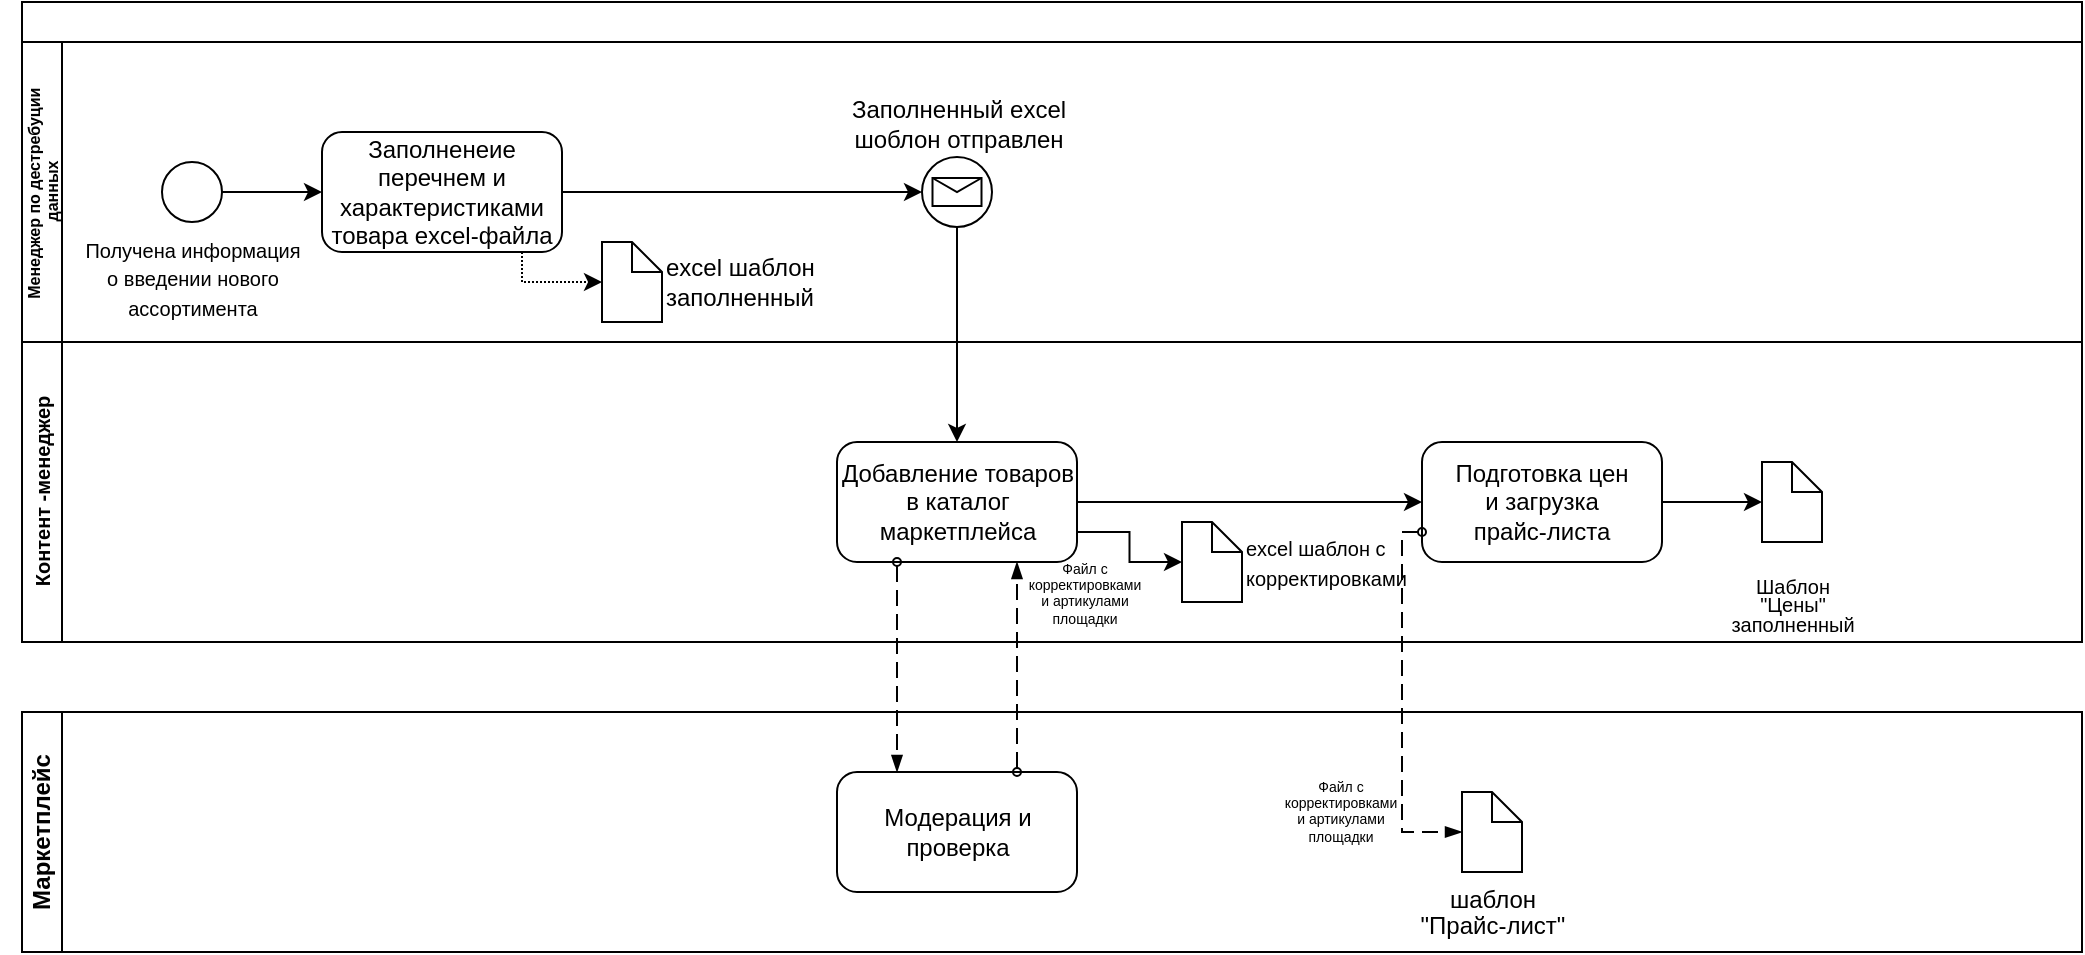 <mxfile version="24.8.6">
  <diagram name="Page-1" id="c7488fd3-1785-93aa-aadb-54a6760d102a">
    <mxGraphModel dx="363" dy="593" grid="1" gridSize="10" guides="1" tooltips="1" connect="1" arrows="1" fold="1" page="1" pageScale="1" pageWidth="1100" pageHeight="850" background="none" math="0" shadow="0">
      <root>
        <mxCell id="0" />
        <mxCell id="1" parent="0" />
        <mxCell id="2b4e8129b02d487f-1" value="" style="swimlane;html=1;childLayout=stackLayout;horizontal=1;startSize=20;horizontalStack=0;rounded=0;shadow=0;labelBackgroundColor=none;strokeWidth=1;fontFamily=Verdana;fontSize=8;align=center;" parent="1" vertex="1">
          <mxGeometry x="30" y="70" width="1030" height="320" as="geometry" />
        </mxCell>
        <mxCell id="2b4e8129b02d487f-2" value="&lt;p style=&quot;line-height: 60%;&quot;&gt;&lt;font style=&quot;font-size: 8px;&quot;&gt;Менеджер по дестребуции&amp;nbsp;&lt;br&gt;данных&lt;/font&gt;&lt;/p&gt;" style="swimlane;html=1;startSize=20;horizontal=0;" parent="2b4e8129b02d487f-1" vertex="1">
          <mxGeometry y="20" width="1030" height="150" as="geometry" />
        </mxCell>
        <mxCell id="PiPbr1PfLSAp2xPkQz8O-1" value="&lt;font style=&quot;font-size: 10px;&quot;&gt;Получена информация&lt;br&gt;о введении нового&lt;br&gt;ассортимента&lt;/font&gt;" style="points=[[0.145,0.145,0],[0.5,0,0],[0.855,0.145,0],[1,0.5,0],[0.855,0.855,0],[0.5,1,0],[0.145,0.855,0],[0,0.5,0]];shape=mxgraph.bpmn.event;html=1;verticalLabelPosition=bottom;labelBackgroundColor=#ffffff;verticalAlign=top;align=center;perimeter=ellipsePerimeter;outlineConnect=0;aspect=fixed;outline=standard;symbol=general;" vertex="1" parent="2b4e8129b02d487f-2">
          <mxGeometry x="70" y="60" width="30" height="30" as="geometry" />
        </mxCell>
        <mxCell id="PiPbr1PfLSAp2xPkQz8O-2" value="Заполненеие перечнем и характеристиками товара excel-файла" style="points=[[0.25,0,0],[0.5,0,0],[0.75,0,0],[1,0.25,0],[1,0.5,0],[1,0.75,0],[0.75,1,0],[0.5,1,0],[0.25,1,0],[0,0.75,0],[0,0.5,0],[0,0.25,0]];shape=mxgraph.bpmn.task;whiteSpace=wrap;rectStyle=rounded;size=10;html=1;container=1;expand=0;collapsible=0;taskMarker=abstract;" vertex="1" parent="2b4e8129b02d487f-2">
          <mxGeometry x="150" y="45" width="120" height="60" as="geometry" />
        </mxCell>
        <mxCell id="PiPbr1PfLSAp2xPkQz8O-3" style="edgeStyle=orthogonalEdgeStyle;rounded=0;orthogonalLoop=1;jettySize=auto;html=1;entryX=0;entryY=0.5;entryDx=0;entryDy=0;entryPerimeter=0;" edge="1" parent="2b4e8129b02d487f-2" source="PiPbr1PfLSAp2xPkQz8O-1" target="PiPbr1PfLSAp2xPkQz8O-2">
          <mxGeometry relative="1" as="geometry" />
        </mxCell>
        <mxCell id="PiPbr1PfLSAp2xPkQz8O-4" value="excel шаблон&lt;br&gt;заполненный" style="shape=mxgraph.bpmn.data;labelPosition=right;verticalLabelPosition=middle;align=left;verticalAlign=middle;size=15;html=1;" vertex="1" parent="2b4e8129b02d487f-2">
          <mxGeometry x="290" y="100" width="30" height="40" as="geometry" />
        </mxCell>
        <mxCell id="PiPbr1PfLSAp2xPkQz8O-10" style="edgeStyle=orthogonalEdgeStyle;rounded=0;orthogonalLoop=1;jettySize=auto;html=1;entryX=0;entryY=0.5;entryDx=0;entryDy=0;entryPerimeter=0;dashed=1;dashPattern=1 1;" edge="1" parent="2b4e8129b02d487f-2" source="PiPbr1PfLSAp2xPkQz8O-2" target="PiPbr1PfLSAp2xPkQz8O-4">
          <mxGeometry relative="1" as="geometry">
            <Array as="points">
              <mxPoint x="250" y="120" />
            </Array>
          </mxGeometry>
        </mxCell>
        <mxCell id="PiPbr1PfLSAp2xPkQz8O-11" value="Заполненный excel&lt;br&gt;шоблон отправлен" style="points=[[0.145,0.145,0],[0.5,0,0],[0.855,0.145,0],[1,0.5,0],[0.855,0.855,0],[0.5,1,0],[0.145,0.855,0],[0,0.5,0]];shape=mxgraph.bpmn.event;html=1;verticalLabelPosition=top;labelBackgroundColor=#ffffff;verticalAlign=bottom;align=center;perimeter=ellipsePerimeter;outlineConnect=0;aspect=fixed;outline=standard;symbol=message;labelPosition=center;" vertex="1" parent="2b4e8129b02d487f-2">
          <mxGeometry x="450" y="57.5" width="35" height="35" as="geometry" />
        </mxCell>
        <mxCell id="PiPbr1PfLSAp2xPkQz8O-12" style="edgeStyle=orthogonalEdgeStyle;rounded=0;orthogonalLoop=1;jettySize=auto;html=1;entryX=0;entryY=0.5;entryDx=0;entryDy=0;entryPerimeter=0;" edge="1" parent="2b4e8129b02d487f-2" source="PiPbr1PfLSAp2xPkQz8O-2" target="PiPbr1PfLSAp2xPkQz8O-11">
          <mxGeometry relative="1" as="geometry" />
        </mxCell>
        <mxCell id="2b4e8129b02d487f-3" value="&lt;p style=&quot;line-height: 80%;&quot;&gt;&lt;font style=&quot;font-size: 10px;&quot;&gt;Контент -менеджер&lt;/font&gt;&lt;/p&gt;" style="swimlane;html=1;startSize=20;horizontal=0;" parent="2b4e8129b02d487f-1" vertex="1">
          <mxGeometry y="170" width="1030" height="150" as="geometry" />
        </mxCell>
        <mxCell id="PiPbr1PfLSAp2xPkQz8O-13" value="Добавление товаров&lt;br&gt;в каталог маркетплейса" style="points=[[0.25,0,0],[0.5,0,0],[0.75,0,0],[1,0.25,0],[1,0.5,0],[1,0.75,0],[0.75,1,0],[0.5,1,0],[0.25,1,0],[0,0.75,0],[0,0.5,0],[0,0.25,0]];shape=mxgraph.bpmn.task;whiteSpace=wrap;rectStyle=rounded;size=10;html=1;container=1;expand=0;collapsible=0;taskMarker=abstract;" vertex="1" parent="2b4e8129b02d487f-3">
          <mxGeometry x="407.5" y="50" width="120" height="60" as="geometry" />
        </mxCell>
        <mxCell id="PiPbr1PfLSAp2xPkQz8O-20" value="&lt;font style=&quot;font-size: 10px;&quot;&gt;excel шаблон с&lt;br&gt;корректировками&lt;/font&gt;" style="shape=mxgraph.bpmn.data;labelPosition=right;verticalLabelPosition=middle;align=left;verticalAlign=middle;size=15;html=1;" vertex="1" parent="2b4e8129b02d487f-3">
          <mxGeometry x="580" y="90" width="30" height="40" as="geometry" />
        </mxCell>
        <mxCell id="PiPbr1PfLSAp2xPkQz8O-36" style="edgeStyle=orthogonalEdgeStyle;rounded=0;orthogonalLoop=1;jettySize=auto;html=1;exitX=1;exitY=0.75;exitDx=0;exitDy=0;exitPerimeter=0;entryX=0;entryY=0.5;entryDx=0;entryDy=0;entryPerimeter=0;" edge="1" parent="2b4e8129b02d487f-3" source="PiPbr1PfLSAp2xPkQz8O-13" target="PiPbr1PfLSAp2xPkQz8O-20">
          <mxGeometry relative="1" as="geometry" />
        </mxCell>
        <mxCell id="PiPbr1PfLSAp2xPkQz8O-37" value="Подготовка цен&lt;br&gt;и загрузка&lt;br&gt;прайс-листа" style="points=[[0.25,0,0],[0.5,0,0],[0.75,0,0],[1,0.25,0],[1,0.5,0],[1,0.75,0],[0.75,1,0],[0.5,1,0],[0.25,1,0],[0,0.75,0],[0,0.5,0],[0,0.25,0]];shape=mxgraph.bpmn.task;whiteSpace=wrap;rectStyle=rounded;size=10;html=1;container=1;expand=0;collapsible=0;taskMarker=abstract;" vertex="1" parent="2b4e8129b02d487f-3">
          <mxGeometry x="700" y="50" width="120" height="60" as="geometry" />
        </mxCell>
        <mxCell id="PiPbr1PfLSAp2xPkQz8O-38" style="edgeStyle=orthogonalEdgeStyle;rounded=0;orthogonalLoop=1;jettySize=auto;html=1;entryX=0;entryY=0.5;entryDx=0;entryDy=0;entryPerimeter=0;" edge="1" parent="2b4e8129b02d487f-3" source="PiPbr1PfLSAp2xPkQz8O-13" target="PiPbr1PfLSAp2xPkQz8O-37">
          <mxGeometry relative="1" as="geometry" />
        </mxCell>
        <mxCell id="PiPbr1PfLSAp2xPkQz8O-39" value="&lt;p style=&quot;line-height: 70%;&quot;&gt;&lt;span style=&quot;font-size: 10px;&quot;&gt;Шаблон&lt;br&gt;&quot;Цены&quot;&lt;br&gt;заполненный&lt;/span&gt;&lt;/p&gt;" style="shape=mxgraph.bpmn.data;labelPosition=center;verticalLabelPosition=bottom;align=center;verticalAlign=top;size=15;html=1;spacing=1;" vertex="1" parent="2b4e8129b02d487f-3">
          <mxGeometry x="870" y="60" width="30" height="40" as="geometry" />
        </mxCell>
        <mxCell id="PiPbr1PfLSAp2xPkQz8O-40" style="edgeStyle=orthogonalEdgeStyle;rounded=0;orthogonalLoop=1;jettySize=auto;html=1;entryX=0;entryY=0.5;entryDx=0;entryDy=0;entryPerimeter=0;" edge="1" parent="2b4e8129b02d487f-3" source="PiPbr1PfLSAp2xPkQz8O-37" target="PiPbr1PfLSAp2xPkQz8O-39">
          <mxGeometry relative="1" as="geometry" />
        </mxCell>
        <mxCell id="PiPbr1PfLSAp2xPkQz8O-14" style="edgeStyle=orthogonalEdgeStyle;rounded=0;orthogonalLoop=1;jettySize=auto;html=1;entryX=0.5;entryY=0;entryDx=0;entryDy=0;entryPerimeter=0;" edge="1" parent="2b4e8129b02d487f-1" source="PiPbr1PfLSAp2xPkQz8O-11" target="PiPbr1PfLSAp2xPkQz8O-13">
          <mxGeometry relative="1" as="geometry" />
        </mxCell>
        <mxCell id="PiPbr1PfLSAp2xPkQz8O-15" value="Маркетплейс" style="swimlane;startSize=20;horizontal=0;html=1;whiteSpace=wrap;" vertex="1" parent="1">
          <mxGeometry x="30" y="425" width="1030" height="120" as="geometry" />
        </mxCell>
        <mxCell id="PiPbr1PfLSAp2xPkQz8O-16" value="Модерация и проверка" style="points=[[0.25,0,0],[0.5,0,0],[0.75,0,0],[1,0.25,0],[1,0.5,0],[1,0.75,0],[0.75,1,0],[0.5,1,0],[0.25,1,0],[0,0.75,0],[0,0.5,0],[0,0.25,0]];shape=mxgraph.bpmn.task;whiteSpace=wrap;rectStyle=rounded;size=10;html=1;container=1;expand=0;collapsible=0;taskMarker=abstract;" vertex="1" parent="PiPbr1PfLSAp2xPkQz8O-15">
          <mxGeometry x="407.5" y="30" width="120" height="60" as="geometry" />
        </mxCell>
        <mxCell id="PiPbr1PfLSAp2xPkQz8O-41" value="шаблон&lt;br&gt;&lt;div style=&quot;line-height: 100%;&quot;&gt;&lt;span style=&quot;background-color: initial;&quot;&gt;&quot;Прайс-лист&quot;&lt;/span&gt;&lt;/div&gt;" style="shape=mxgraph.bpmn.data;labelPosition=center;verticalLabelPosition=bottom;align=center;verticalAlign=top;size=15;html=1;" vertex="1" parent="PiPbr1PfLSAp2xPkQz8O-15">
          <mxGeometry x="720" y="40" width="30" height="40" as="geometry" />
        </mxCell>
        <mxCell id="PiPbr1PfLSAp2xPkQz8O-17" value="" style="dashed=1;dashPattern=8 4;endArrow=blockThin;endFill=1;startArrow=oval;startFill=0;endSize=6;startSize=4;html=1;rounded=0;entryX=0.25;entryY=0;entryDx=0;entryDy=0;entryPerimeter=0;exitX=0.25;exitY=1;exitDx=0;exitDy=0;exitPerimeter=0;" edge="1" parent="1" source="PiPbr1PfLSAp2xPkQz8O-13" target="PiPbr1PfLSAp2xPkQz8O-16">
          <mxGeometry width="160" relative="1" as="geometry">
            <mxPoint x="450" y="400" as="sourcePoint" />
            <mxPoint x="610" y="400" as="targetPoint" />
          </mxGeometry>
        </mxCell>
        <mxCell id="PiPbr1PfLSAp2xPkQz8O-18" value="&lt;font style=&quot;font-size: 7px;&quot;&gt;Файл с&lt;br style=&quot;font-size: 7px;&quot;&gt;корректировками&lt;br style=&quot;font-size: 7px;&quot;&gt;и артикулами&lt;br style=&quot;font-size: 7px;&quot;&gt;площадки&lt;/font&gt;&lt;div style=&quot;font-size: 7px;&quot;&gt;&lt;br style=&quot;font-size: 7px;&quot;&gt;&lt;/div&gt;" style="dashed=1;dashPattern=8 4;endArrow=blockThin;endFill=1;startArrow=oval;startFill=0;endSize=6;startSize=4;html=1;rounded=0;exitX=0.75;exitY=0;exitDx=0;exitDy=0;exitPerimeter=0;entryX=0.75;entryY=1;entryDx=0;entryDy=0;entryPerimeter=0;fontSize=7;labelBackgroundColor=none;" edge="1" parent="1" source="PiPbr1PfLSAp2xPkQz8O-16" target="PiPbr1PfLSAp2xPkQz8O-13">
          <mxGeometry x="0.619" y="-32" width="160" relative="1" as="geometry">
            <mxPoint x="478" y="360" as="sourcePoint" />
            <mxPoint x="520" y="360" as="targetPoint" />
            <mxPoint x="1" as="offset" />
          </mxGeometry>
        </mxCell>
        <mxCell id="PiPbr1PfLSAp2xPkQz8O-42" value="&lt;font style=&quot;font-size: 7px;&quot;&gt;Файл с&lt;br style=&quot;font-size: 7px;&quot;&gt;корректировками&lt;br style=&quot;font-size: 7px;&quot;&gt;и артикулами&lt;br style=&quot;font-size: 7px;&quot;&gt;площадки&lt;/font&gt;&lt;div style=&quot;font-size: 7px;&quot;&gt;&lt;br style=&quot;font-size: 7px;&quot;&gt;&lt;/div&gt;" style="dashed=1;dashPattern=8 4;endArrow=blockThin;endFill=1;startArrow=oval;startFill=0;endSize=6;startSize=4;html=1;rounded=0;exitX=0;exitY=0.75;exitDx=0;exitDy=0;exitPerimeter=0;entryX=0;entryY=0.5;entryDx=0;entryDy=0;entryPerimeter=0;fontSize=7;labelBackgroundColor=none;" edge="1" parent="1" source="PiPbr1PfLSAp2xPkQz8O-37" target="PiPbr1PfLSAp2xPkQz8O-41">
          <mxGeometry x="0.619" y="-32" width="160" relative="1" as="geometry">
            <mxPoint x="640" y="475" as="sourcePoint" />
            <mxPoint x="640" y="370" as="targetPoint" />
            <mxPoint x="1" as="offset" />
            <Array as="points">
              <mxPoint x="720" y="335" />
              <mxPoint x="720" y="410" />
              <mxPoint x="720" y="485" />
            </Array>
          </mxGeometry>
        </mxCell>
      </root>
    </mxGraphModel>
  </diagram>
</mxfile>
